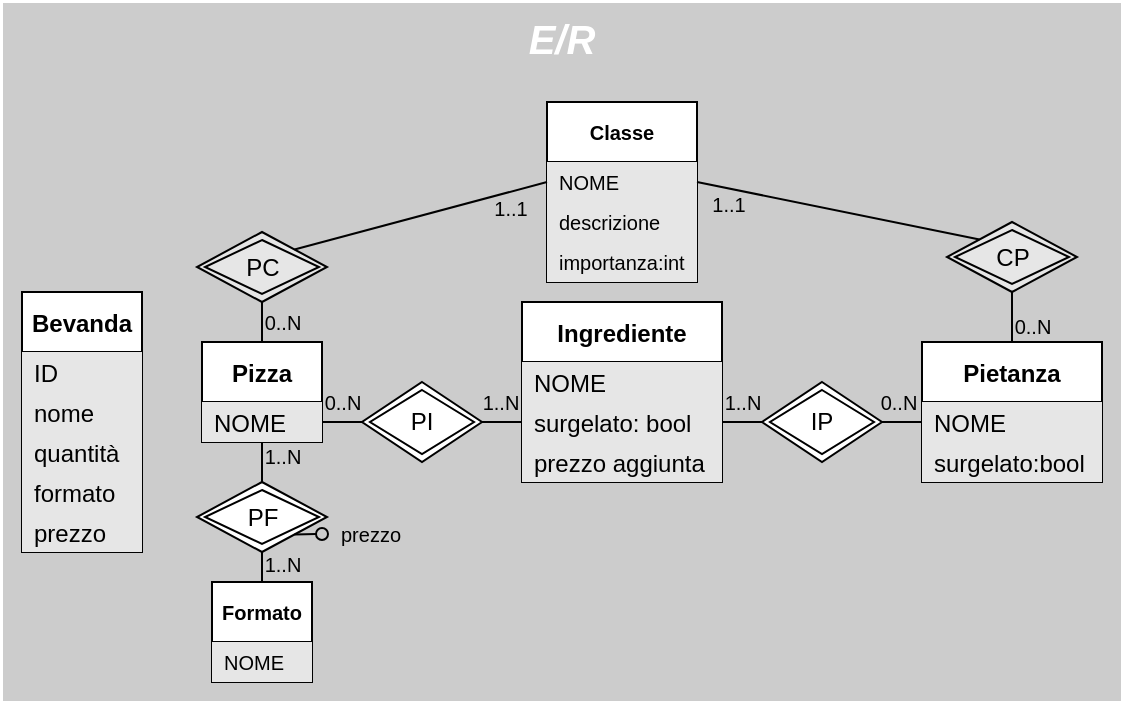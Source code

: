 <mxfile version="20.2.6" type="github">
  <diagram id="gKJ8rtmV4j__VJnKuHGy" name="Pagina-1">
    <mxGraphModel dx="865" dy="864" grid="1" gridSize="10" guides="1" tooltips="1" connect="1" arrows="1" fold="1" page="0" pageScale="1" pageWidth="827" pageHeight="1169" math="0" shadow="0">
      <root>
        <mxCell id="0" />
        <mxCell id="1" parent="0" />
        <mxCell id="oH6G74diKGgXvCTPWN84-72" value="E/R" style="rounded=0;labelBackgroundColor=none;fontSize=20;verticalAlign=top;fontStyle=3;strokeWidth=1;fillColor=#CCCCCC;labelBorderColor=none;html=1;whiteSpace=wrap;fontColor=#FFFFFF;strokeColor=#FFFFFF;" parent="1" vertex="1">
          <mxGeometry x="40" y="-20" width="560" height="350" as="geometry" />
        </mxCell>
        <mxCell id="oH6G74diKGgXvCTPWN84-2" value="Bevanda" style="swimlane;fontStyle=1;childLayout=stackLayout;horizontal=1;startSize=30;horizontalStack=0;resizeParent=1;resizeParentMax=0;resizeLast=0;collapsible=1;marginBottom=0;fillColor=#FFFFFF;strokeColor=#000000;" parent="1" vertex="1">
          <mxGeometry x="50" y="125" width="60" height="130" as="geometry" />
        </mxCell>
        <mxCell id="oH6G74diKGgXvCTPWN84-3" value="ID" style="text;strokeColor=none;fillColor=#E6E6E6;align=left;verticalAlign=middle;spacingLeft=4;spacingRight=4;overflow=hidden;points=[[0,0.5],[1,0.5]];portConstraint=eastwest;rotatable=0;" parent="oH6G74diKGgXvCTPWN84-2" vertex="1">
          <mxGeometry y="30" width="60" height="20" as="geometry" />
        </mxCell>
        <mxCell id="oH6G74diKGgXvCTPWN84-4" value="nome" style="text;strokeColor=none;fillColor=#E6E6E6;align=left;verticalAlign=middle;spacingLeft=4;spacingRight=4;overflow=hidden;points=[[0,0.5],[1,0.5]];portConstraint=eastwest;rotatable=0;" parent="oH6G74diKGgXvCTPWN84-2" vertex="1">
          <mxGeometry y="50" width="60" height="20" as="geometry" />
        </mxCell>
        <mxCell id="oH6G74diKGgXvCTPWN84-5" value="quantità" style="text;strokeColor=none;fillColor=#E6E6E6;align=left;verticalAlign=middle;spacingLeft=4;spacingRight=4;overflow=hidden;points=[[0,0.5],[1,0.5]];portConstraint=eastwest;rotatable=0;" parent="oH6G74diKGgXvCTPWN84-2" vertex="1">
          <mxGeometry y="70" width="60" height="20" as="geometry" />
        </mxCell>
        <mxCell id="oH6G74diKGgXvCTPWN84-7" value="formato" style="text;strokeColor=none;fillColor=#E6E6E6;align=left;verticalAlign=middle;spacingLeft=4;spacingRight=4;overflow=hidden;points=[[0,0.5],[1,0.5]];portConstraint=eastwest;rotatable=0;" parent="oH6G74diKGgXvCTPWN84-2" vertex="1">
          <mxGeometry y="90" width="60" height="20" as="geometry" />
        </mxCell>
        <mxCell id="oH6G74diKGgXvCTPWN84-6" value="prezzo" style="text;strokeColor=none;fillColor=#E6E6E6;align=left;verticalAlign=middle;spacingLeft=4;spacingRight=4;overflow=hidden;points=[[0,0.5],[1,0.5]];portConstraint=eastwest;rotatable=0;" parent="oH6G74diKGgXvCTPWN84-2" vertex="1">
          <mxGeometry y="110" width="60" height="20" as="geometry" />
        </mxCell>
        <mxCell id="oH6G74diKGgXvCTPWN84-8" value="Pizza" style="swimlane;fontStyle=1;childLayout=stackLayout;horizontal=1;startSize=30;horizontalStack=0;resizeParent=1;resizeParentMax=0;resizeLast=0;collapsible=1;marginBottom=0;fillColor=#FFFFFF;strokeColor=#000000;" parent="1" vertex="1">
          <mxGeometry x="140" y="150" width="60" height="50" as="geometry" />
        </mxCell>
        <mxCell id="oH6G74diKGgXvCTPWN84-9" value="NOME" style="text;strokeColor=none;fillColor=#E6E6E6;align=left;verticalAlign=middle;spacingLeft=4;spacingRight=4;overflow=hidden;points=[[0,0.5],[1,0.5]];portConstraint=eastwest;rotatable=0;" parent="oH6G74diKGgXvCTPWN84-8" vertex="1">
          <mxGeometry y="30" width="60" height="20" as="geometry" />
        </mxCell>
        <mxCell id="oH6G74diKGgXvCTPWN84-12" value="Pietanza" style="swimlane;fontStyle=1;childLayout=stackLayout;horizontal=1;startSize=30;horizontalStack=0;resizeParent=1;resizeParentMax=0;resizeLast=0;collapsible=1;marginBottom=0;fillColor=#FFFFFF;strokeColor=#000000;" parent="1" vertex="1">
          <mxGeometry x="500" y="150" width="90" height="70" as="geometry" />
        </mxCell>
        <mxCell id="oH6G74diKGgXvCTPWN84-13" value="NOME" style="text;strokeColor=none;fillColor=#E6E6E6;align=left;verticalAlign=middle;spacingLeft=4;spacingRight=4;overflow=hidden;points=[[0,0.5],[1,0.5]];portConstraint=eastwest;rotatable=0;" parent="oH6G74diKGgXvCTPWN84-12" vertex="1">
          <mxGeometry y="30" width="90" height="20" as="geometry" />
        </mxCell>
        <mxCell id="oH6G74diKGgXvCTPWN84-71" value="surgelato:bool" style="text;strokeColor=none;fillColor=#E6E6E6;align=left;verticalAlign=middle;spacingLeft=4;spacingRight=4;overflow=hidden;points=[[0,0.5],[1,0.5]];portConstraint=eastwest;rotatable=0;" parent="oH6G74diKGgXvCTPWN84-12" vertex="1">
          <mxGeometry y="50" width="90" height="20" as="geometry" />
        </mxCell>
        <mxCell id="oH6G74diKGgXvCTPWN84-14" value="Ingrediente" style="swimlane;fontStyle=1;childLayout=stackLayout;horizontal=1;startSize=30;horizontalStack=0;resizeParent=1;resizeParentMax=0;resizeLast=0;collapsible=1;marginBottom=0;fillColor=#FFFFFF;strokeColor=#000000;" parent="1" vertex="1">
          <mxGeometry x="300" y="130" width="100" height="90" as="geometry" />
        </mxCell>
        <mxCell id="oH6G74diKGgXvCTPWN84-15" value="NOME" style="text;strokeColor=none;fillColor=#E6E6E6;align=left;verticalAlign=middle;spacingLeft=4;spacingRight=4;overflow=hidden;points=[[0,0.5],[1,0.5]];portConstraint=eastwest;rotatable=0;" parent="oH6G74diKGgXvCTPWN84-14" vertex="1">
          <mxGeometry y="30" width="100" height="20" as="geometry" />
        </mxCell>
        <mxCell id="oH6G74diKGgXvCTPWN84-16" value="surgelato: bool" style="text;strokeColor=none;fillColor=#E6E6E6;align=left;verticalAlign=middle;spacingLeft=4;spacingRight=4;overflow=hidden;points=[[0,0.5],[1,0.5]];portConstraint=eastwest;rotatable=0;" parent="oH6G74diKGgXvCTPWN84-14" vertex="1">
          <mxGeometry y="50" width="100" height="20" as="geometry" />
        </mxCell>
        <mxCell id="oH6G74diKGgXvCTPWN84-17" value="prezzo aggiunta" style="text;strokeColor=none;fillColor=#E6E6E6;align=left;verticalAlign=middle;spacingLeft=4;spacingRight=4;overflow=hidden;points=[[0,0.5],[1,0.5]];portConstraint=eastwest;rotatable=0;" parent="oH6G74diKGgXvCTPWN84-14" vertex="1">
          <mxGeometry y="70" width="100" height="20" as="geometry" />
        </mxCell>
        <mxCell id="oH6G74diKGgXvCTPWN84-20" value="PI" style="shape=rhombus;double=1;perimeter=rhombusPerimeter;whiteSpace=wrap;html=1;align=center;fillColor=#FFFFFF;strokeColor=#000000;" parent="1" vertex="1">
          <mxGeometry x="220" y="170" width="60" height="40" as="geometry" />
        </mxCell>
        <mxCell id="oH6G74diKGgXvCTPWN84-25" value="" style="endArrow=none;html=1;rounded=0;fontSize=10;exitX=1;exitY=0.5;exitDx=0;exitDy=0;entryX=0;entryY=0.5;entryDx=0;entryDy=0;" parent="1" source="oH6G74diKGgXvCTPWN84-9" target="oH6G74diKGgXvCTPWN84-20" edge="1">
          <mxGeometry width="50" height="50" relative="1" as="geometry">
            <mxPoint x="180" y="190" as="sourcePoint" />
            <mxPoint x="290" y="220" as="targetPoint" />
          </mxGeometry>
        </mxCell>
        <mxCell id="oH6G74diKGgXvCTPWN84-28" value="0..N" style="edgeLabel;html=1;align=center;verticalAlign=middle;resizable=0;points=[];fontSize=10;labelBackgroundColor=none;" parent="oH6G74diKGgXvCTPWN84-25" vertex="1" connectable="0">
          <mxGeometry x="-0.194" relative="1" as="geometry">
            <mxPoint x="2" y="-10" as="offset" />
          </mxGeometry>
        </mxCell>
        <mxCell id="oH6G74diKGgXvCTPWN84-27" value="" style="endArrow=none;html=1;rounded=0;fontSize=10;exitX=0;exitY=0.5;exitDx=0;exitDy=0;entryX=1;entryY=0.5;entryDx=0;entryDy=0;" parent="1" source="oH6G74diKGgXvCTPWN84-16" target="oH6G74diKGgXvCTPWN84-20" edge="1">
          <mxGeometry width="50" height="50" relative="1" as="geometry">
            <mxPoint x="250" y="270" as="sourcePoint" />
            <mxPoint x="300" y="220" as="targetPoint" />
            <Array as="points" />
          </mxGeometry>
        </mxCell>
        <mxCell id="oH6G74diKGgXvCTPWN84-29" value="1..N" style="edgeLabel;html=1;align=center;verticalAlign=middle;resizable=0;points=[];fontSize=10;labelBackgroundColor=none;" parent="oH6G74diKGgXvCTPWN84-27" vertex="1" connectable="0">
          <mxGeometry x="0.326" relative="1" as="geometry">
            <mxPoint x="2" y="-10" as="offset" />
          </mxGeometry>
        </mxCell>
        <mxCell id="oH6G74diKGgXvCTPWN84-31" value="" style="endArrow=none;html=1;rounded=0;fontSize=10;exitX=1;exitY=0.5;exitDx=0;exitDy=0;entryX=0;entryY=0.5;entryDx=0;entryDy=0;" parent="1" source="oH6G74diKGgXvCTPWN84-16" target="oH6G74diKGgXvCTPWN84-44" edge="1">
          <mxGeometry width="50" height="50" relative="1" as="geometry">
            <mxPoint x="450" y="165" as="sourcePoint" />
            <mxPoint x="440" y="190" as="targetPoint" />
          </mxGeometry>
        </mxCell>
        <mxCell id="oH6G74diKGgXvCTPWN84-32" value="1..N" style="edgeLabel;html=1;align=center;verticalAlign=middle;resizable=0;points=[];fontSize=10;labelBackgroundColor=none;" parent="oH6G74diKGgXvCTPWN84-31" vertex="1" connectable="0">
          <mxGeometry x="-0.194" relative="1" as="geometry">
            <mxPoint x="2" y="-10" as="offset" />
          </mxGeometry>
        </mxCell>
        <mxCell id="oH6G74diKGgXvCTPWN84-35" value="Formato" style="swimlane;fontStyle=1;childLayout=stackLayout;horizontal=1;startSize=30;horizontalStack=0;resizeParent=1;resizeParentMax=0;resizeLast=0;collapsible=1;marginBottom=0;labelBackgroundColor=none;fontSize=10;fillColor=#FFFFFF;strokeColor=#000000;" parent="1" vertex="1">
          <mxGeometry x="145" y="270" width="50" height="50" as="geometry" />
        </mxCell>
        <mxCell id="oH6G74diKGgXvCTPWN84-36" value="NOME" style="text;strokeColor=none;fillColor=#E6E6E6;align=left;verticalAlign=middle;spacingLeft=4;spacingRight=4;overflow=hidden;points=[[0,0.5],[1,0.5]];portConstraint=eastwest;rotatable=0;labelBackgroundColor=none;fontSize=10;" parent="oH6G74diKGgXvCTPWN84-35" vertex="1">
          <mxGeometry y="30" width="50" height="20" as="geometry" />
        </mxCell>
        <mxCell id="oH6G74diKGgXvCTPWN84-39" value="PF" style="shape=rhombus;double=1;perimeter=rhombusPerimeter;whiteSpace=wrap;html=1;align=center;fillColor=#FFFFFF;strokeColor=#000000;" parent="1" vertex="1">
          <mxGeometry x="137.5" y="220" width="65" height="35" as="geometry" />
        </mxCell>
        <mxCell id="oH6G74diKGgXvCTPWN84-40" value="" style="endArrow=oval;html=1;rounded=0;fontSize=10;exitX=1;exitY=1;exitDx=0;exitDy=0;endFill=0;" parent="1" source="oH6G74diKGgXvCTPWN84-39" edge="1">
          <mxGeometry width="50" height="50" relative="1" as="geometry">
            <mxPoint x="220" y="260" as="sourcePoint" />
            <mxPoint x="200" y="246" as="targetPoint" />
          </mxGeometry>
        </mxCell>
        <mxCell id="oH6G74diKGgXvCTPWN84-41" value="prezzo" style="edgeLabel;html=1;align=center;verticalAlign=middle;resizable=0;points=[];fontSize=10;labelBackgroundColor=none;" parent="oH6G74diKGgXvCTPWN84-40" vertex="1" connectable="0">
          <mxGeometry x="0.362" relative="1" as="geometry">
            <mxPoint x="28" as="offset" />
          </mxGeometry>
        </mxCell>
        <mxCell id="oH6G74diKGgXvCTPWN84-42" value="" style="endArrow=none;html=1;rounded=0;fontSize=10;exitX=0.5;exitY=0;exitDx=0;exitDy=0;entryX=0.5;entryY=1;entryDx=0;entryDy=0;" parent="1" source="oH6G74diKGgXvCTPWN84-39" target="oH6G74diKGgXvCTPWN84-8" edge="1">
          <mxGeometry width="50" height="50" relative="1" as="geometry">
            <mxPoint x="190" y="290" as="sourcePoint" />
            <mxPoint x="240" y="240" as="targetPoint" />
          </mxGeometry>
        </mxCell>
        <mxCell id="oH6G74diKGgXvCTPWN84-47" value="1..N" style="edgeLabel;html=1;align=center;verticalAlign=middle;resizable=0;points=[];fontSize=10;labelBackgroundColor=none;" parent="oH6G74diKGgXvCTPWN84-42" vertex="1" connectable="0">
          <mxGeometry x="0.359" relative="1" as="geometry">
            <mxPoint x="10" as="offset" />
          </mxGeometry>
        </mxCell>
        <mxCell id="oH6G74diKGgXvCTPWN84-43" value="" style="endArrow=none;html=1;rounded=0;fontSize=10;exitX=0.5;exitY=1;exitDx=0;exitDy=0;entryX=0.5;entryY=0;entryDx=0;entryDy=0;" parent="1" source="oH6G74diKGgXvCTPWN84-39" target="oH6G74diKGgXvCTPWN84-35" edge="1">
          <mxGeometry width="50" height="50" relative="1" as="geometry">
            <mxPoint x="190" y="270" as="sourcePoint" />
            <mxPoint x="240" y="220" as="targetPoint" />
          </mxGeometry>
        </mxCell>
        <mxCell id="oH6G74diKGgXvCTPWN84-48" value="1..N" style="edgeLabel;html=1;align=center;verticalAlign=middle;resizable=0;points=[];fontSize=10;labelBackgroundColor=none;" parent="oH6G74diKGgXvCTPWN84-43" vertex="1" connectable="0">
          <mxGeometry x="0.39" relative="1" as="geometry">
            <mxPoint x="10" y="-5" as="offset" />
          </mxGeometry>
        </mxCell>
        <mxCell id="oH6G74diKGgXvCTPWN84-44" value="IP" style="shape=rhombus;double=1;perimeter=rhombusPerimeter;whiteSpace=wrap;html=1;align=center;fillColor=#FFFFFF;strokeColor=#000000;" parent="1" vertex="1">
          <mxGeometry x="420" y="170" width="60" height="40" as="geometry" />
        </mxCell>
        <mxCell id="oH6G74diKGgXvCTPWN84-45" value="" style="endArrow=none;html=1;rounded=0;fontSize=10;exitX=1;exitY=0.5;exitDx=0;exitDy=0;entryX=0;entryY=0.5;entryDx=0;entryDy=0;" parent="1" source="oH6G74diKGgXvCTPWN84-44" target="oH6G74diKGgXvCTPWN84-13" edge="1">
          <mxGeometry width="50" height="50" relative="1" as="geometry">
            <mxPoint x="510" y="220" as="sourcePoint" />
            <mxPoint x="560" y="170" as="targetPoint" />
          </mxGeometry>
        </mxCell>
        <mxCell id="oH6G74diKGgXvCTPWN84-46" value="0..N" style="edgeLabel;html=1;align=center;verticalAlign=middle;resizable=0;points=[];fontSize=10;labelBackgroundColor=none;" parent="oH6G74diKGgXvCTPWN84-45" vertex="1" connectable="0">
          <mxGeometry x="-0.464" relative="1" as="geometry">
            <mxPoint x="2" y="-10" as="offset" />
          </mxGeometry>
        </mxCell>
        <mxCell id="oH6G74diKGgXvCTPWN84-49" value="Classe" style="swimlane;fontStyle=1;childLayout=stackLayout;horizontal=1;startSize=30;horizontalStack=0;resizeParent=1;resizeParentMax=0;resizeLast=0;collapsible=1;marginBottom=0;labelBackgroundColor=none;fontSize=10;fillColor=#FFFFFF;strokeColor=#000000;" parent="1" vertex="1">
          <mxGeometry x="312.5" y="30" width="75" height="90" as="geometry" />
        </mxCell>
        <mxCell id="oH6G74diKGgXvCTPWN84-50" value="NOME" style="text;strokeColor=none;fillColor=#E6E6E6;align=left;verticalAlign=middle;spacingLeft=4;spacingRight=4;overflow=hidden;points=[[0,0.5],[1,0.5]];portConstraint=eastwest;rotatable=0;labelBackgroundColor=none;fontSize=10;" parent="oH6G74diKGgXvCTPWN84-49" vertex="1">
          <mxGeometry y="30" width="75" height="20" as="geometry" />
        </mxCell>
        <mxCell id="oH6G74diKGgXvCTPWN84-57" value="descrizione" style="text;strokeColor=none;fillColor=#E6E6E6;align=left;verticalAlign=middle;spacingLeft=4;spacingRight=4;overflow=hidden;points=[[0,0.5],[1,0.5]];portConstraint=eastwest;rotatable=0;labelBackgroundColor=none;fontSize=10;" parent="oH6G74diKGgXvCTPWN84-49" vertex="1">
          <mxGeometry y="50" width="75" height="20" as="geometry" />
        </mxCell>
        <mxCell id="lW3d7et2IPQFWJmzr0Xn-1" value="importanza:int" style="text;strokeColor=none;fillColor=#E6E6E6;align=left;verticalAlign=middle;spacingLeft=4;spacingRight=4;overflow=hidden;points=[[0,0.5],[1,0.5]];portConstraint=eastwest;rotatable=0;labelBackgroundColor=none;fontSize=10;" vertex="1" parent="oH6G74diKGgXvCTPWN84-49">
          <mxGeometry y="70" width="75" height="20" as="geometry" />
        </mxCell>
        <mxCell id="oH6G74diKGgXvCTPWN84-58" value="PC" style="shape=rhombus;double=1;perimeter=rhombusPerimeter;whiteSpace=wrap;html=1;align=center;fillColor=#E6E6E6;" parent="1" vertex="1">
          <mxGeometry x="137.5" y="95" width="65" height="35" as="geometry" />
        </mxCell>
        <mxCell id="oH6G74diKGgXvCTPWN84-59" value="" style="endArrow=none;html=1;rounded=0;fontSize=10;exitX=0.5;exitY=0;exitDx=0;exitDy=0;entryX=0.5;entryY=1;entryDx=0;entryDy=0;" parent="1" source="oH6G74diKGgXvCTPWN84-8" target="oH6G74diKGgXvCTPWN84-58" edge="1">
          <mxGeometry width="50" height="50" relative="1" as="geometry">
            <mxPoint x="230" y="150" as="sourcePoint" />
            <mxPoint x="280" y="100" as="targetPoint" />
          </mxGeometry>
        </mxCell>
        <mxCell id="oH6G74diKGgXvCTPWN84-62" value="0..N" style="edgeLabel;html=1;align=center;verticalAlign=middle;resizable=0;points=[];fontSize=10;labelBackgroundColor=none;" parent="oH6G74diKGgXvCTPWN84-59" vertex="1" connectable="0">
          <mxGeometry x="-0.176" y="-1" relative="1" as="geometry">
            <mxPoint x="9" y="-2" as="offset" />
          </mxGeometry>
        </mxCell>
        <mxCell id="oH6G74diKGgXvCTPWN84-60" value="" style="endArrow=none;html=1;rounded=0;fontSize=10;exitX=1;exitY=0;exitDx=0;exitDy=0;entryX=0;entryY=0.5;entryDx=0;entryDy=0;" parent="1" source="oH6G74diKGgXvCTPWN84-58" target="oH6G74diKGgXvCTPWN84-50" edge="1">
          <mxGeometry width="50" height="50" relative="1" as="geometry">
            <mxPoint x="230" y="150" as="sourcePoint" />
            <mxPoint x="170" y="60" as="targetPoint" />
          </mxGeometry>
        </mxCell>
        <mxCell id="oH6G74diKGgXvCTPWN84-61" value="1..1" style="edgeLabel;html=1;align=center;verticalAlign=middle;resizable=0;points=[];fontSize=10;labelBackgroundColor=none;" parent="oH6G74diKGgXvCTPWN84-60" vertex="1" connectable="0">
          <mxGeometry x="0.488" relative="1" as="geometry">
            <mxPoint x="14" y="4" as="offset" />
          </mxGeometry>
        </mxCell>
        <mxCell id="oH6G74diKGgXvCTPWN84-66" value="CP" style="shape=rhombus;double=1;perimeter=rhombusPerimeter;whiteSpace=wrap;html=1;align=center;fillColor=#E6E6E6;" parent="1" vertex="1">
          <mxGeometry x="512.5" y="90" width="65" height="35" as="geometry" />
        </mxCell>
        <mxCell id="oH6G74diKGgXvCTPWN84-67" value="" style="endArrow=none;html=1;rounded=0;fontSize=10;exitX=0;exitY=0;exitDx=0;exitDy=0;entryX=1;entryY=0.5;entryDx=0;entryDy=0;" parent="1" source="oH6G74diKGgXvCTPWN84-66" target="oH6G74diKGgXvCTPWN84-50" edge="1">
          <mxGeometry width="50" height="50" relative="1" as="geometry">
            <mxPoint x="605" y="145" as="sourcePoint" />
            <mxPoint x="545" y="75" as="targetPoint" />
          </mxGeometry>
        </mxCell>
        <mxCell id="oH6G74diKGgXvCTPWN84-68" value="1..1" style="edgeLabel;html=1;align=center;verticalAlign=middle;resizable=0;points=[];fontSize=10;labelBackgroundColor=none;" parent="oH6G74diKGgXvCTPWN84-67" vertex="1" connectable="0">
          <mxGeometry x="0.488" relative="1" as="geometry">
            <mxPoint x="-21" y="3" as="offset" />
          </mxGeometry>
        </mxCell>
        <mxCell id="oH6G74diKGgXvCTPWN84-69" value="" style="endArrow=none;html=1;rounded=0;fontSize=10;exitX=0.5;exitY=0;exitDx=0;exitDy=0;entryX=0.5;entryY=1;entryDx=0;entryDy=0;" parent="1" source="oH6G74diKGgXvCTPWN84-12" target="oH6G74diKGgXvCTPWN84-66" edge="1">
          <mxGeometry width="50" height="50" relative="1" as="geometry">
            <mxPoint x="520" y="150" as="sourcePoint" />
            <mxPoint x="570" y="100" as="targetPoint" />
          </mxGeometry>
        </mxCell>
        <mxCell id="oH6G74diKGgXvCTPWN84-70" value="0..N" style="edgeLabel;html=1;align=center;verticalAlign=middle;resizable=0;points=[];fontSize=10;labelBackgroundColor=none;" parent="oH6G74diKGgXvCTPWN84-69" vertex="1" connectable="0">
          <mxGeometry x="-0.333" y="-1" relative="1" as="geometry">
            <mxPoint x="9" as="offset" />
          </mxGeometry>
        </mxCell>
      </root>
    </mxGraphModel>
  </diagram>
</mxfile>
